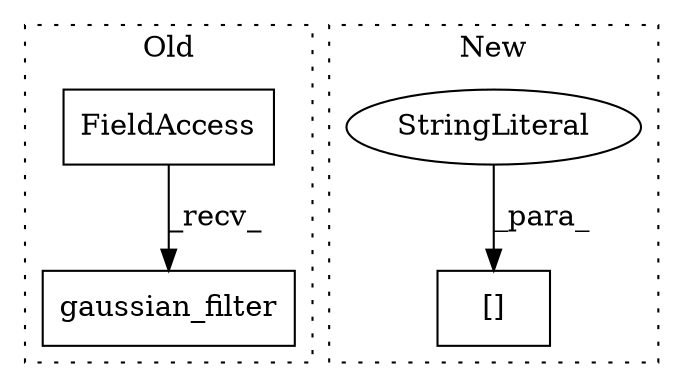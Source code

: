 digraph G {
subgraph cluster0 {
1 [label="gaussian_filter" a="32" s="8797,8826" l="16,1" shape="box"];
4 [label="FieldAccess" a="22" s="8783" l="5" shape="box"];
label = "Old";
style="dotted";
}
subgraph cluster1 {
2 [label="[]" a="2" s="9637,9666" l="12,1" shape="box"];
3 [label="StringLiteral" a="45" s="9649" l="17" shape="ellipse"];
label = "New";
style="dotted";
}
3 -> 2 [label="_para_"];
4 -> 1 [label="_recv_"];
}